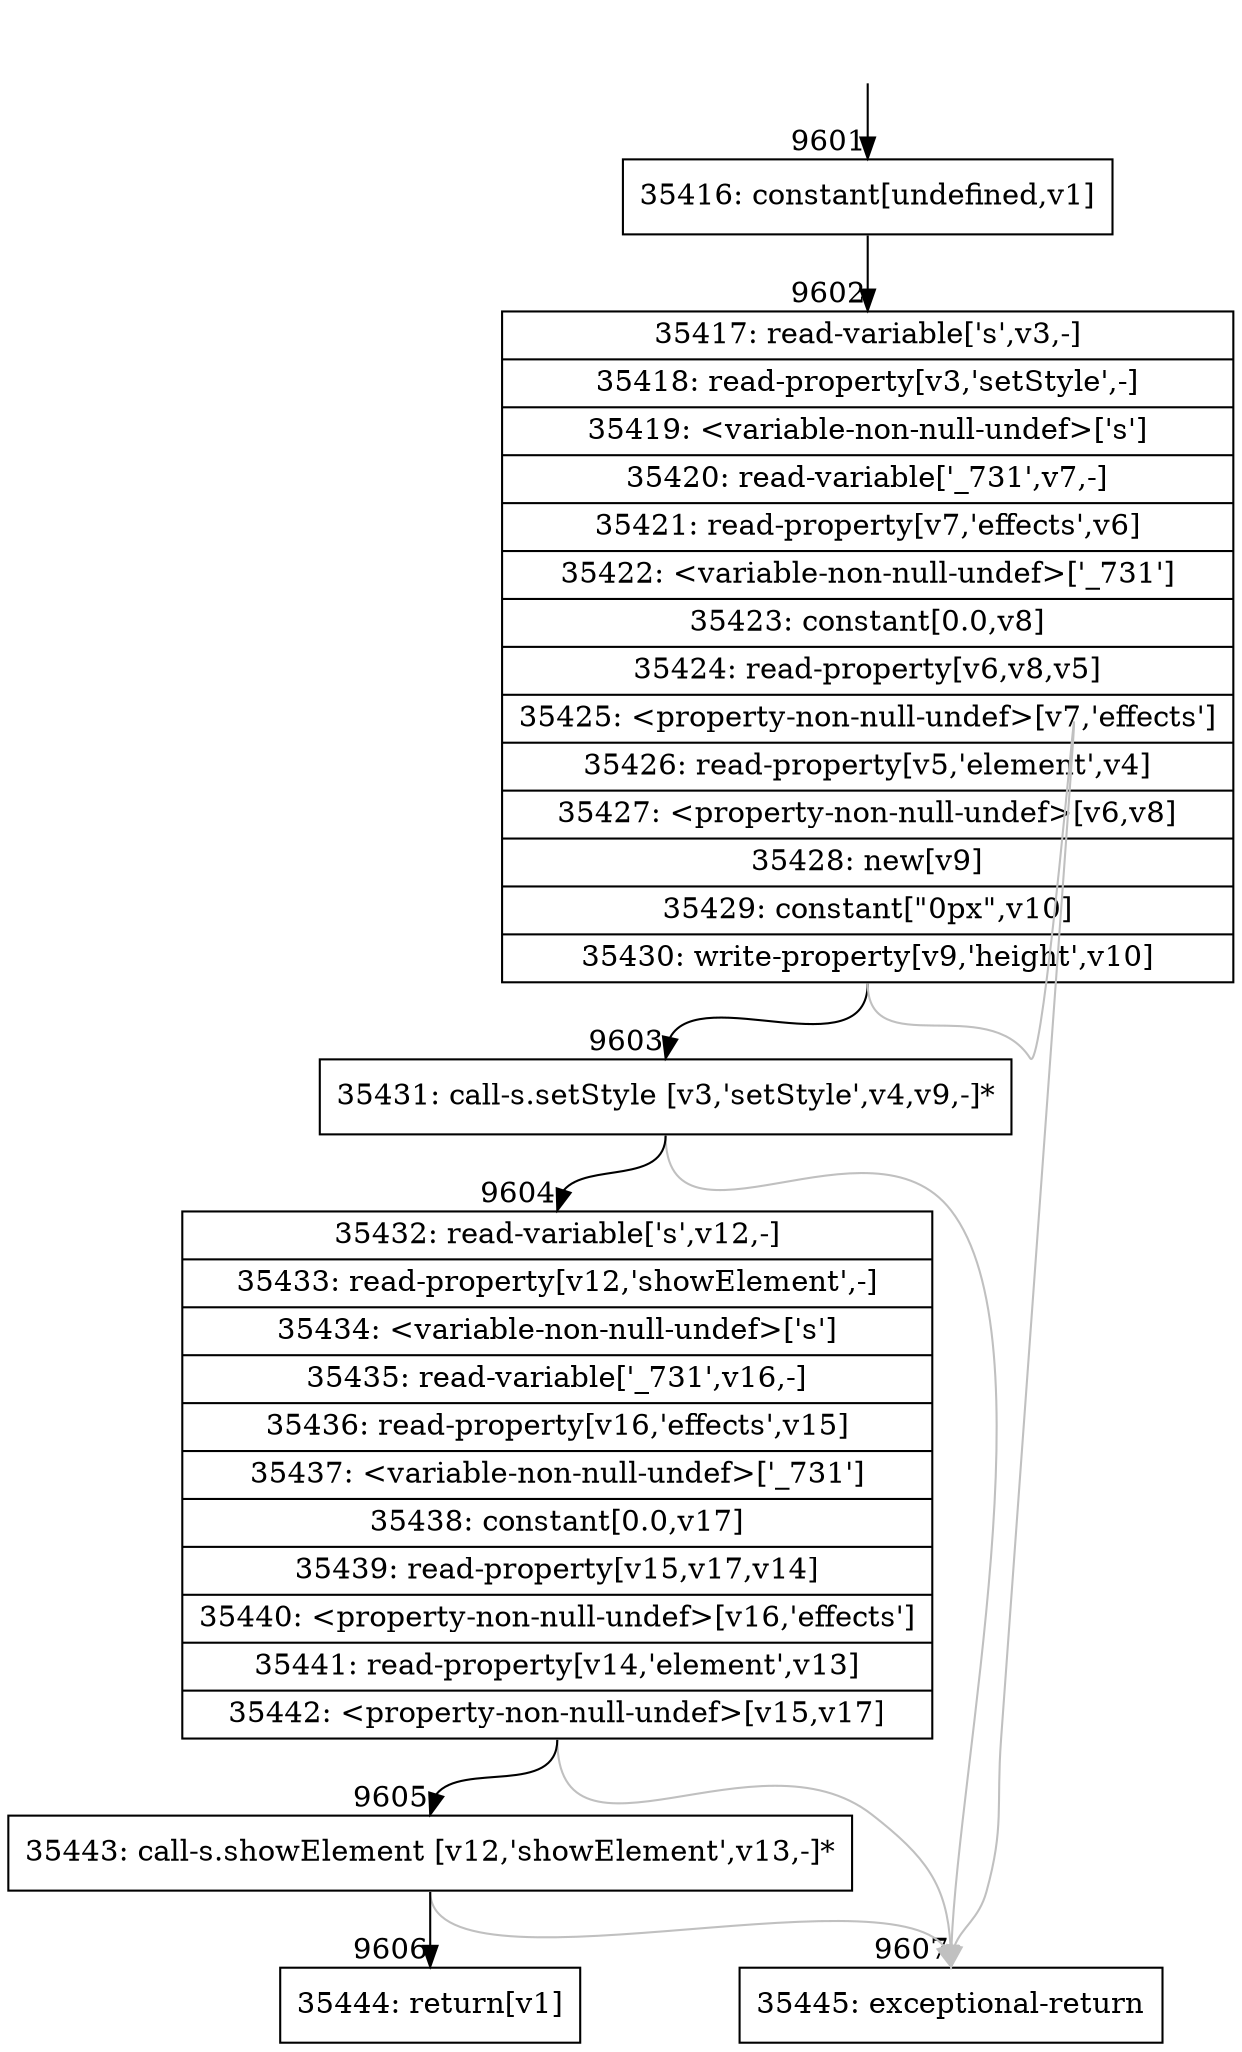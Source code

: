 digraph {
rankdir="TD"
BB_entry671[shape=none,label=""];
BB_entry671 -> BB9601 [tailport=s, headport=n, headlabel="    9601"]
BB9601 [shape=record label="{35416: constant[undefined,v1]}" ] 
BB9601 -> BB9602 [tailport=s, headport=n, headlabel="      9602"]
BB9602 [shape=record label="{35417: read-variable['s',v3,-]|35418: read-property[v3,'setStyle',-]|35419: \<variable-non-null-undef\>['s']|35420: read-variable['_731',v7,-]|35421: read-property[v7,'effects',v6]|35422: \<variable-non-null-undef\>['_731']|35423: constant[0.0,v8]|35424: read-property[v6,v8,v5]|35425: \<property-non-null-undef\>[v7,'effects']|35426: read-property[v5,'element',v4]|35427: \<property-non-null-undef\>[v6,v8]|35428: new[v9]|35429: constant[\"0px\",v10]|35430: write-property[v9,'height',v10]}" ] 
BB9602 -> BB9603 [tailport=s, headport=n, headlabel="      9603"]
BB9602 -> BB9607 [tailport=s, headport=n, color=gray, headlabel="      9607"]
BB9603 [shape=record label="{35431: call-s.setStyle [v3,'setStyle',v4,v9,-]*}" ] 
BB9603 -> BB9604 [tailport=s, headport=n, headlabel="      9604"]
BB9603 -> BB9607 [tailport=s, headport=n, color=gray]
BB9604 [shape=record label="{35432: read-variable['s',v12,-]|35433: read-property[v12,'showElement',-]|35434: \<variable-non-null-undef\>['s']|35435: read-variable['_731',v16,-]|35436: read-property[v16,'effects',v15]|35437: \<variable-non-null-undef\>['_731']|35438: constant[0.0,v17]|35439: read-property[v15,v17,v14]|35440: \<property-non-null-undef\>[v16,'effects']|35441: read-property[v14,'element',v13]|35442: \<property-non-null-undef\>[v15,v17]}" ] 
BB9604 -> BB9605 [tailport=s, headport=n, headlabel="      9605"]
BB9604 -> BB9607 [tailport=s, headport=n, color=gray]
BB9605 [shape=record label="{35443: call-s.showElement [v12,'showElement',v13,-]*}" ] 
BB9605 -> BB9606 [tailport=s, headport=n, headlabel="      9606"]
BB9605 -> BB9607 [tailport=s, headport=n, color=gray]
BB9606 [shape=record label="{35444: return[v1]}" ] 
BB9607 [shape=record label="{35445: exceptional-return}" ] 
//#$~ 6808
}
